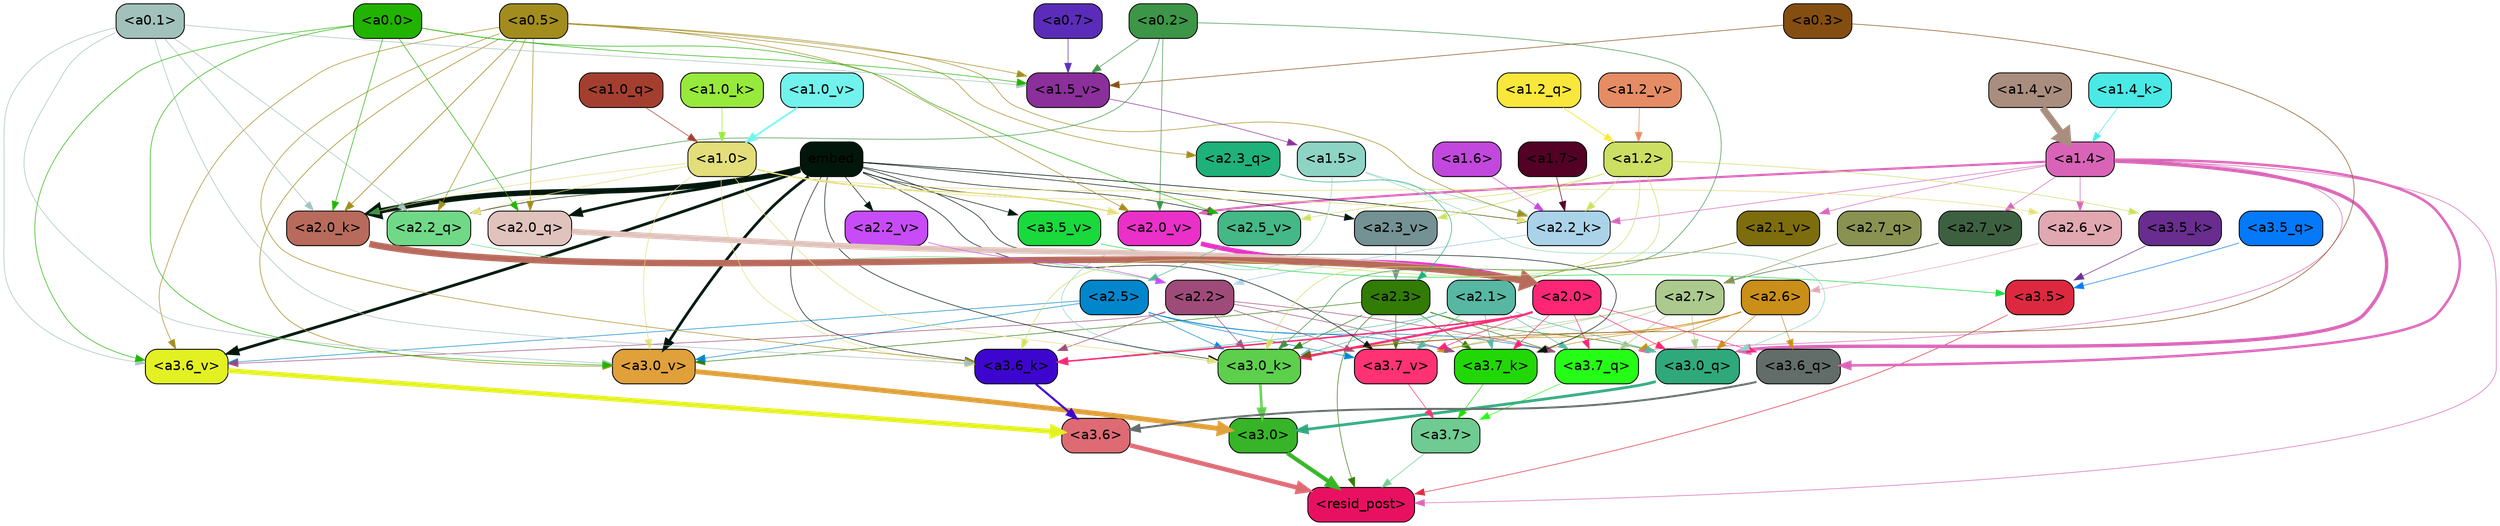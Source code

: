 strict digraph "" {
	graph [bgcolor=transparent,
		layout=dot,
		overlap=false,
		splines=true
	];
	"<a3.7>"	[color=black,
		fillcolor="#6fcb91",
		fontname=Helvetica,
		shape=box,
		style="filled, rounded"];
	"<resid_post>"	[color=black,
		fillcolor="#e81161",
		fontname=Helvetica,
		shape=box,
		style="filled, rounded"];
	"<a3.7>" -> "<resid_post>"	[color="#6fcb91",
		penwidth=0.6];
	"<a3.6>"	[color=black,
		fillcolor="#de6b74",
		fontname=Helvetica,
		shape=box,
		style="filled, rounded"];
	"<a3.6>" -> "<resid_post>"	[color="#de6b74",
		penwidth=4.6696330308914185];
	"<a3.5>"	[color=black,
		fillcolor="#dd293f",
		fontname=Helvetica,
		shape=box,
		style="filled, rounded"];
	"<a3.5>" -> "<resid_post>"	[color="#dd293f",
		penwidth=0.6];
	"<a3.0>"	[color=black,
		fillcolor="#37b427",
		fontname=Helvetica,
		shape=box,
		style="filled, rounded"];
	"<a3.0>" -> "<resid_post>"	[color="#37b427",
		penwidth=4.282557368278503];
	"<a2.3>"	[color=black,
		fillcolor="#327b05",
		fontname=Helvetica,
		shape=box,
		style="filled, rounded"];
	"<a2.3>" -> "<resid_post>"	[color="#327b05",
		penwidth=0.6];
	"<a3.7_q>"	[color=black,
		fillcolor="#25fd16",
		fontname=Helvetica,
		shape=box,
		style="filled, rounded"];
	"<a2.3>" -> "<a3.7_q>"	[color="#327b05",
		penwidth=0.6];
	"<a3.0_q>"	[color=black,
		fillcolor="#2fa87c",
		fontname=Helvetica,
		shape=box,
		style="filled, rounded"];
	"<a2.3>" -> "<a3.0_q>"	[color="#327b05",
		penwidth=0.6];
	"<a3.7_k>"	[color=black,
		fillcolor="#21d806",
		fontname=Helvetica,
		shape=box,
		style="filled, rounded"];
	"<a2.3>" -> "<a3.7_k>"	[color="#327b05",
		penwidth=0.6];
	"<a3.0_k>"	[color=black,
		fillcolor="#5dcf4c",
		fontname=Helvetica,
		shape=box,
		style="filled, rounded"];
	"<a2.3>" -> "<a3.0_k>"	[color="#327b05",
		penwidth=0.6];
	"<a3.7_v>"	[color=black,
		fillcolor="#ff3274",
		fontname=Helvetica,
		shape=box,
		style="filled, rounded"];
	"<a2.3>" -> "<a3.7_v>"	[color="#327b05",
		penwidth=0.6];
	"<a3.0_v>"	[color=black,
		fillcolor="#e0a03a",
		fontname=Helvetica,
		shape=box,
		style="filled, rounded"];
	"<a2.3>" -> "<a3.0_v>"	[color="#327b05",
		penwidth=0.6];
	"<a1.4>"	[color=black,
		fillcolor="#d964b7",
		fontname=Helvetica,
		shape=box,
		style="filled, rounded"];
	"<a1.4>" -> "<resid_post>"	[color="#d964b7",
		penwidth=0.6];
	"<a1.4>" -> "<a3.7_q>"	[color="#d964b7",
		penwidth=0.6];
	"<a3.6_q>"	[color=black,
		fillcolor="#626d69",
		fontname=Helvetica,
		shape=box,
		style="filled, rounded"];
	"<a1.4>" -> "<a3.6_q>"	[color="#d964b7",
		penwidth=2.6073555648326874];
	"<a1.4>" -> "<a3.0_q>"	[color="#d964b7",
		penwidth=3.4971605762839317];
	"<a2.2_k>"	[color=black,
		fillcolor="#aad3e9",
		fontname=Helvetica,
		shape=box,
		style="filled, rounded"];
	"<a1.4>" -> "<a2.2_k>"	[color="#d964b7",
		penwidth=0.6];
	"<a2.7_v>"	[color=black,
		fillcolor="#3d6140",
		fontname=Helvetica,
		shape=box,
		style="filled, rounded"];
	"<a1.4>" -> "<a2.7_v>"	[color="#d964b7",
		penwidth=0.6];
	"<a2.6_v>"	[color=black,
		fillcolor="#e1a8b2",
		fontname=Helvetica,
		shape=box,
		style="filled, rounded"];
	"<a1.4>" -> "<a2.6_v>"	[color="#d964b7",
		penwidth=0.6];
	"<a2.1_v>"	[color=black,
		fillcolor="#7d6d0c",
		fontname=Helvetica,
		shape=box,
		style="filled, rounded"];
	"<a1.4>" -> "<a2.1_v>"	[color="#d964b7",
		penwidth=0.6];
	"<a2.0_v>"	[color=black,
		fillcolor="#ea30c8",
		fontname=Helvetica,
		shape=box,
		style="filled, rounded"];
	"<a1.4>" -> "<a2.0_v>"	[color="#d964b7",
		penwidth=2.268670678138733];
	"<a3.7_q>" -> "<a3.7>"	[color="#25fd16",
		penwidth=0.6];
	"<a3.6_q>" -> "<a3.6>"	[color="#626d69",
		penwidth=2.03758105635643];
	"<a3.5_q>"	[color=black,
		fillcolor="#0479f9",
		fontname=Helvetica,
		shape=box,
		style="filled, rounded"];
	"<a3.5_q>" -> "<a3.5>"	[color="#0479f9",
		penwidth=0.6];
	"<a3.0_q>" -> "<a3.0>"	[color="#2fa87c",
		penwidth=2.8638100624084473];
	"<a3.7_k>" -> "<a3.7>"	[color="#21d806",
		penwidth=0.6];
	"<a3.6_k>"	[color=black,
		fillcolor="#3d06cf",
		fontname=Helvetica,
		shape=box,
		style="filled, rounded"];
	"<a3.6_k>" -> "<a3.6>"	[color="#3d06cf",
		penwidth=2.174198240041733];
	"<a3.5_k>"	[color=black,
		fillcolor="#682d8f",
		fontname=Helvetica,
		shape=box,
		style="filled, rounded"];
	"<a3.5_k>" -> "<a3.5>"	[color="#682d8f",
		penwidth=0.6];
	"<a3.0_k>" -> "<a3.0>"	[color="#5dcf4c",
		penwidth=2.6274144649505615];
	"<a3.7_v>" -> "<a3.7>"	[color="#ff3274",
		penwidth=0.6];
	"<a3.6_v>"	[color=black,
		fillcolor="#e3f123",
		fontname=Helvetica,
		shape=box,
		style="filled, rounded"];
	"<a3.6_v>" -> "<a3.6>"	[color="#e3f123",
		penwidth=5.002329230308533];
	"<a3.5_v>"	[color=black,
		fillcolor="#19d93d",
		fontname=Helvetica,
		shape=box,
		style="filled, rounded"];
	"<a3.5_v>" -> "<a3.5>"	[color="#19d93d",
		penwidth=0.6];
	"<a3.0_v>" -> "<a3.0>"	[color="#e0a03a",
		penwidth=5.188832879066467];
	"<a2.7>"	[color=black,
		fillcolor="#acc98e",
		fontname=Helvetica,
		shape=box,
		style="filled, rounded"];
	"<a2.7>" -> "<a3.7_q>"	[color="#acc98e",
		penwidth=0.6];
	"<a2.7>" -> "<a3.0_q>"	[color="#acc98e",
		penwidth=0.6];
	"<a2.7>" -> "<a3.7_k>"	[color="#acc98e",
		penwidth=0.6];
	"<a2.7>" -> "<a3.0_k>"	[color="#acc98e",
		penwidth=0.6];
	"<a2.7>" -> "<a3.7_v>"	[color="#acc98e",
		penwidth=0.6];
	"<a2.6>"	[color=black,
		fillcolor="#ca8f19",
		fontname=Helvetica,
		shape=box,
		style="filled, rounded"];
	"<a2.6>" -> "<a3.7_q>"	[color="#ca8f19",
		penwidth=0.6];
	"<a2.6>" -> "<a3.6_q>"	[color="#ca8f19",
		penwidth=0.6];
	"<a2.6>" -> "<a3.0_q>"	[color="#ca8f19",
		penwidth=0.6];
	"<a2.6>" -> "<a3.7_k>"	[color="#ca8f19",
		penwidth=0.6];
	"<a2.6>" -> "<a3.0_k>"	[color="#ca8f19",
		penwidth=0.6];
	"<a2.6>" -> "<a3.7_v>"	[color="#ca8f19",
		penwidth=0.6];
	"<a2.5>"	[color=black,
		fillcolor="#0186cc",
		fontname=Helvetica,
		shape=box,
		style="filled, rounded"];
	"<a2.5>" -> "<a3.7_q>"	[color="#0186cc",
		penwidth=0.6];
	"<a2.5>" -> "<a3.7_k>"	[color="#0186cc",
		penwidth=0.6];
	"<a2.5>" -> "<a3.0_k>"	[color="#0186cc",
		penwidth=0.6];
	"<a2.5>" -> "<a3.7_v>"	[color="#0186cc",
		penwidth=0.6];
	"<a2.5>" -> "<a3.6_v>"	[color="#0186cc",
		penwidth=0.6];
	"<a2.5>" -> "<a3.0_v>"	[color="#0186cc",
		penwidth=0.6];
	"<a2.2>"	[color=black,
		fillcolor="#9e4b7a",
		fontname=Helvetica,
		shape=box,
		style="filled, rounded"];
	"<a2.2>" -> "<a3.7_q>"	[color="#9e4b7a",
		penwidth=0.6];
	"<a2.2>" -> "<a3.7_k>"	[color="#9e4b7a",
		penwidth=0.6];
	"<a2.2>" -> "<a3.6_k>"	[color="#9e4b7a",
		penwidth=0.6];
	"<a2.2>" -> "<a3.0_k>"	[color="#9e4b7a",
		penwidth=0.6];
	"<a2.2>" -> "<a3.7_v>"	[color="#9e4b7a",
		penwidth=0.6];
	"<a2.2>" -> "<a3.6_v>"	[color="#9e4b7a",
		penwidth=0.6];
	"<a2.1>"	[color=black,
		fillcolor="#57b7a3",
		fontname=Helvetica,
		shape=box,
		style="filled, rounded"];
	"<a2.1>" -> "<a3.7_q>"	[color="#57b7a3",
		penwidth=0.6];
	"<a2.1>" -> "<a3.0_q>"	[color="#57b7a3",
		penwidth=0.6];
	"<a2.1>" -> "<a3.7_k>"	[color="#57b7a3",
		penwidth=0.6];
	"<a2.1>" -> "<a3.6_k>"	[color="#57b7a3",
		penwidth=0.6];
	"<a2.1>" -> "<a3.0_k>"	[color="#57b7a3",
		penwidth=0.6];
	"<a2.1>" -> "<a3.7_v>"	[color="#57b7a3",
		penwidth=0.6];
	"<a2.0>"	[color=black,
		fillcolor="#fe2675",
		fontname=Helvetica,
		shape=box,
		style="filled, rounded"];
	"<a2.0>" -> "<a3.7_q>"	[color="#fe2675",
		penwidth=0.6];
	"<a2.0>" -> "<a3.6_q>"	[color="#fe2675",
		penwidth=0.6];
	"<a2.0>" -> "<a3.0_q>"	[color="#fe2675",
		penwidth=0.6];
	"<a2.0>" -> "<a3.7_k>"	[color="#fe2675",
		penwidth=0.6];
	"<a2.0>" -> "<a3.6_k>"	[color="#fe2675",
		penwidth=1.5568191409111023];
	"<a2.0>" -> "<a3.0_k>"	[color="#fe2675",
		penwidth=2.270527422428131];
	"<a2.0>" -> "<a3.7_v>"	[color="#fe2675",
		penwidth=0.6];
	"<a1.5>"	[color=black,
		fillcolor="#8ed4c5",
		fontname=Helvetica,
		shape=box,
		style="filled, rounded"];
	"<a1.5>" -> "<a3.0_q>"	[color="#8ed4c5",
		penwidth=0.6];
	"<a1.5>" -> "<a3.0_k>"	[color="#8ed4c5",
		penwidth=0.6];
	"<a1.5>" -> "<a2.2_k>"	[color="#8ed4c5",
		penwidth=0.6];
	embed	[color=black,
		fillcolor="#02160b",
		fontname=Helvetica,
		shape=box,
		style="filled, rounded"];
	embed -> "<a3.7_k>"	[color="#02160b",
		penwidth=0.6];
	embed -> "<a3.6_k>"	[color="#02160b",
		penwidth=0.6];
	embed -> "<a3.0_k>"	[color="#02160b",
		penwidth=0.6];
	embed -> "<a3.7_v>"	[color="#02160b",
		penwidth=0.6];
	embed -> "<a3.6_v>"	[color="#02160b",
		penwidth=2.9588699340820312];
	embed -> "<a3.5_v>"	[color="#02160b",
		penwidth=0.6];
	embed -> "<a3.0_v>"	[color="#02160b",
		penwidth=2.8686431646347046];
	"<a2.2_q>"	[color=black,
		fillcolor="#70d987",
		fontname=Helvetica,
		shape=box,
		style="filled, rounded"];
	embed -> "<a2.2_q>"	[color="#02160b",
		penwidth=0.6];
	"<a2.0_q>"	[color=black,
		fillcolor="#e1c3bd",
		fontname=Helvetica,
		shape=box,
		style="filled, rounded"];
	embed -> "<a2.0_q>"	[color="#02160b",
		penwidth=2.7617180347442627];
	embed -> "<a2.2_k>"	[color="#02160b",
		penwidth=0.67606520652771];
	"<a2.0_k>"	[color=black,
		fillcolor="#b86b5c",
		fontname=Helvetica,
		shape=box,
		style="filled, rounded"];
	embed -> "<a2.0_k>"	[color="#02160b",
		penwidth=5.615107178688049];
	"<a2.5_v>"	[color=black,
		fillcolor="#44b887",
		fontname=Helvetica,
		shape=box,
		style="filled, rounded"];
	embed -> "<a2.5_v>"	[color="#02160b",
		penwidth=0.6];
	"<a2.3_v>"	[color=black,
		fillcolor="#749193",
		fontname=Helvetica,
		shape=box,
		style="filled, rounded"];
	embed -> "<a2.3_v>"	[color="#02160b",
		penwidth=0.6];
	"<a2.2_v>"	[color=black,
		fillcolor="#c74cf7",
		fontname=Helvetica,
		shape=box,
		style="filled, rounded"];
	embed -> "<a2.2_v>"	[color="#02160b",
		penwidth=0.6];
	embed -> "<a2.0_v>"	[color="#02160b",
		penwidth=0.6];
	"<a1.2>"	[color=black,
		fillcolor="#ccdf63",
		fontname=Helvetica,
		shape=box,
		style="filled, rounded"];
	"<a1.2>" -> "<a3.6_k>"	[color="#ccdf63",
		penwidth=0.6];
	"<a1.2>" -> "<a3.5_k>"	[color="#ccdf63",
		penwidth=0.6];
	"<a1.2>" -> "<a3.0_k>"	[color="#ccdf63",
		penwidth=0.6];
	"<a1.2>" -> "<a2.2_k>"	[color="#ccdf63",
		penwidth=0.6];
	"<a1.2>" -> "<a2.5_v>"	[color="#ccdf63",
		penwidth=0.6];
	"<a1.2>" -> "<a2.3_v>"	[color="#ccdf63",
		penwidth=0.6];
	"<a1.0>"	[color=black,
		fillcolor="#e3de7a",
		fontname=Helvetica,
		shape=box,
		style="filled, rounded"];
	"<a1.0>" -> "<a3.6_k>"	[color="#e3de7a",
		penwidth=0.6];
	"<a1.0>" -> "<a3.0_k>"	[color="#e3de7a",
		penwidth=0.6];
	"<a1.0>" -> "<a3.0_v>"	[color="#e3de7a",
		penwidth=0.6];
	"<a1.0>" -> "<a2.2_q>"	[color="#e3de7a",
		penwidth=0.6];
	"<a1.0>" -> "<a2.2_k>"	[color="#e3de7a",
		penwidth=0.6];
	"<a1.0>" -> "<a2.0_k>"	[color="#e3de7a",
		penwidth=0.6];
	"<a1.0>" -> "<a2.6_v>"	[color="#e3de7a",
		penwidth=0.6];
	"<a1.0>" -> "<a2.0_v>"	[color="#e3de7a",
		penwidth=1.27996826171875];
	"<a0.5>"	[color=black,
		fillcolor="#a28c1d",
		fontname=Helvetica,
		shape=box,
		style="filled, rounded"];
	"<a0.5>" -> "<a3.6_k>"	[color="#a28c1d",
		penwidth=0.6];
	"<a0.5>" -> "<a3.6_v>"	[color="#a28c1d",
		penwidth=0.6];
	"<a0.5>" -> "<a3.0_v>"	[color="#a28c1d",
		penwidth=0.6421224474906921];
	"<a2.3_q>"	[color=black,
		fillcolor="#1eb17a",
		fontname=Helvetica,
		shape=box,
		style="filled, rounded"];
	"<a0.5>" -> "<a2.3_q>"	[color="#a28c1d",
		penwidth=0.6];
	"<a0.5>" -> "<a2.2_q>"	[color="#a28c1d",
		penwidth=0.6];
	"<a0.5>" -> "<a2.0_q>"	[color="#a28c1d",
		penwidth=0.6];
	"<a0.5>" -> "<a2.2_k>"	[color="#a28c1d",
		penwidth=0.6];
	"<a0.5>" -> "<a2.0_k>"	[color="#a28c1d",
		penwidth=0.7151575088500977];
	"<a0.5>" -> "<a2.0_v>"	[color="#a28c1d",
		penwidth=0.6];
	"<a1.5_v>"	[color=black,
		fillcolor="#8b2f9b",
		fontname=Helvetica,
		shape=box,
		style="filled, rounded"];
	"<a0.5>" -> "<a1.5_v>"	[color="#a28c1d",
		penwidth=0.6];
	"<a0.1>"	[color=black,
		fillcolor="#a1c1ba",
		fontname=Helvetica,
		shape=box,
		style="filled, rounded"];
	"<a0.1>" -> "<a3.6_k>"	[color="#a1c1ba",
		penwidth=0.6];
	"<a0.1>" -> "<a3.6_v>"	[color="#a1c1ba",
		penwidth=0.6];
	"<a0.1>" -> "<a3.0_v>"	[color="#a1c1ba",
		penwidth=0.6];
	"<a0.1>" -> "<a2.2_q>"	[color="#a1c1ba",
		penwidth=0.6];
	"<a0.1>" -> "<a2.0_k>"	[color="#a1c1ba",
		penwidth=0.6];
	"<a0.1>" -> "<a1.5_v>"	[color="#a1c1ba",
		penwidth=0.6];
	"<a0.3>"	[color=black,
		fillcolor="#854e11",
		fontname=Helvetica,
		shape=box,
		style="filled, rounded"];
	"<a0.3>" -> "<a3.0_k>"	[color="#854e11",
		penwidth=0.6];
	"<a0.3>" -> "<a1.5_v>"	[color="#854e11",
		penwidth=0.6];
	"<a0.2>"	[color=black,
		fillcolor="#3d9547",
		fontname=Helvetica,
		shape=box,
		style="filled, rounded"];
	"<a0.2>" -> "<a3.0_k>"	[color="#3d9547",
		penwidth=0.6];
	"<a0.2>" -> "<a2.0_k>"	[color="#3d9547",
		penwidth=0.6];
	"<a0.2>" -> "<a2.0_v>"	[color="#3d9547",
		penwidth=0.6];
	"<a0.2>" -> "<a1.5_v>"	[color="#3d9547",
		penwidth=0.6];
	"<a0.0>"	[color=black,
		fillcolor="#21b300",
		fontname=Helvetica,
		shape=box,
		style="filled, rounded"];
	"<a0.0>" -> "<a3.6_v>"	[color="#21b300",
		penwidth=0.6];
	"<a0.0>" -> "<a3.0_v>"	[color="#21b300",
		penwidth=0.6];
	"<a0.0>" -> "<a2.0_q>"	[color="#21b300",
		penwidth=0.6];
	"<a0.0>" -> "<a2.0_k>"	[color="#21b300",
		penwidth=0.6];
	"<a0.0>" -> "<a2.5_v>"	[color="#21b300",
		penwidth=0.6];
	"<a0.0>" -> "<a1.5_v>"	[color="#21b300",
		penwidth=0.6];
	"<a2.7_q>"	[color=black,
		fillcolor="#899251",
		fontname=Helvetica,
		shape=box,
		style="filled, rounded"];
	"<a2.7_q>" -> "<a2.7>"	[color="#899251",
		penwidth=0.6];
	"<a2.3_q>" -> "<a2.3>"	[color="#1eb17a",
		penwidth=0.6];
	"<a2.2_q>" -> "<a2.2>"	[color="#70d987",
		penwidth=0.6340763568878174];
	"<a2.0_q>" -> "<a2.0>"	[color="#e1c3bd",
		penwidth=6.0160088539123535];
	"<a2.2_k>" -> "<a2.2>"	[color="#aad3e9",
		penwidth=0.7764816284179688];
	"<a2.0_k>" -> "<a2.0>"	[color="#b86b5c",
		penwidth=6.773025274276733];
	"<a2.7_v>" -> "<a2.7>"	[color="#3d6140",
		penwidth=0.6];
	"<a2.6_v>" -> "<a2.6>"	[color="#e1a8b2",
		penwidth=0.6];
	"<a2.5_v>" -> "<a2.5>"	[color="#44b887",
		penwidth=0.6];
	"<a2.3_v>" -> "<a2.3>"	[color="#749193",
		penwidth=0.6];
	"<a2.2_v>" -> "<a2.2>"	[color="#c74cf7",
		penwidth=0.6];
	"<a2.1_v>" -> "<a2.1>"	[color="#7d6d0c",
		penwidth=0.6];
	"<a2.0_v>" -> "<a2.0>"	[color="#ea30c8",
		penwidth=4.906715989112854];
	"<a1.7>"	[color=black,
		fillcolor="#530225",
		fontname=Helvetica,
		shape=box,
		style="filled, rounded"];
	"<a1.7>" -> "<a2.2_k>"	[color="#530225",
		penwidth=0.6];
	"<a1.6>"	[color=black,
		fillcolor="#c248dd",
		fontname=Helvetica,
		shape=box,
		style="filled, rounded"];
	"<a1.6>" -> "<a2.2_k>"	[color="#c248dd",
		penwidth=0.6];
	"<a1.2_q>"	[color=black,
		fillcolor="#f9e73b",
		fontname=Helvetica,
		shape=box,
		style="filled, rounded"];
	"<a1.2_q>" -> "<a1.2>"	[color="#f9e73b",
		penwidth=0.836545467376709];
	"<a1.0_q>"	[color=black,
		fillcolor="#a43f30",
		fontname=Helvetica,
		shape=box,
		style="filled, rounded"];
	"<a1.0_q>" -> "<a1.0>"	[color="#a43f30",
		penwidth=0.6];
	"<a1.4_k>"	[color=black,
		fillcolor="#4ae9e6",
		fontname=Helvetica,
		shape=box,
		style="filled, rounded"];
	"<a1.4_k>" -> "<a1.4>"	[color="#4ae9e6",
		penwidth=0.6];
	"<a1.0_k>"	[color=black,
		fillcolor="#97e93c",
		fontname=Helvetica,
		shape=box,
		style="filled, rounded"];
	"<a1.0_k>" -> "<a1.0>"	[color="#97e93c",
		penwidth=0.6];
	"<a1.5_v>" -> "<a1.5>"	[color="#8b2f9b",
		penwidth=0.6];
	"<a1.4_v>"	[color=black,
		fillcolor="#a98d7e",
		fontname=Helvetica,
		shape=box,
		style="filled, rounded"];
	"<a1.4_v>" -> "<a1.4>"	[color="#a98d7e",
		penwidth=7.093163728713989];
	"<a1.2_v>"	[color=black,
		fillcolor="#e68c64",
		fontname=Helvetica,
		shape=box,
		style="filled, rounded"];
	"<a1.2_v>" -> "<a1.2>"	[color="#e68c64",
		penwidth=0.6];
	"<a1.0_v>"	[color=black,
		fillcolor="#72f2ec",
		fontname=Helvetica,
		shape=box,
		style="filled, rounded"];
	"<a1.0_v>" -> "<a1.0>"	[color="#72f2ec",
		penwidth=1.9666723012924194];
	"<a0.7>"	[color=black,
		fillcolor="#5b2cba",
		fontname=Helvetica,
		shape=box,
		style="filled, rounded"];
	"<a0.7>" -> "<a1.5_v>"	[color="#5b2cba",
		penwidth=0.6];
}
